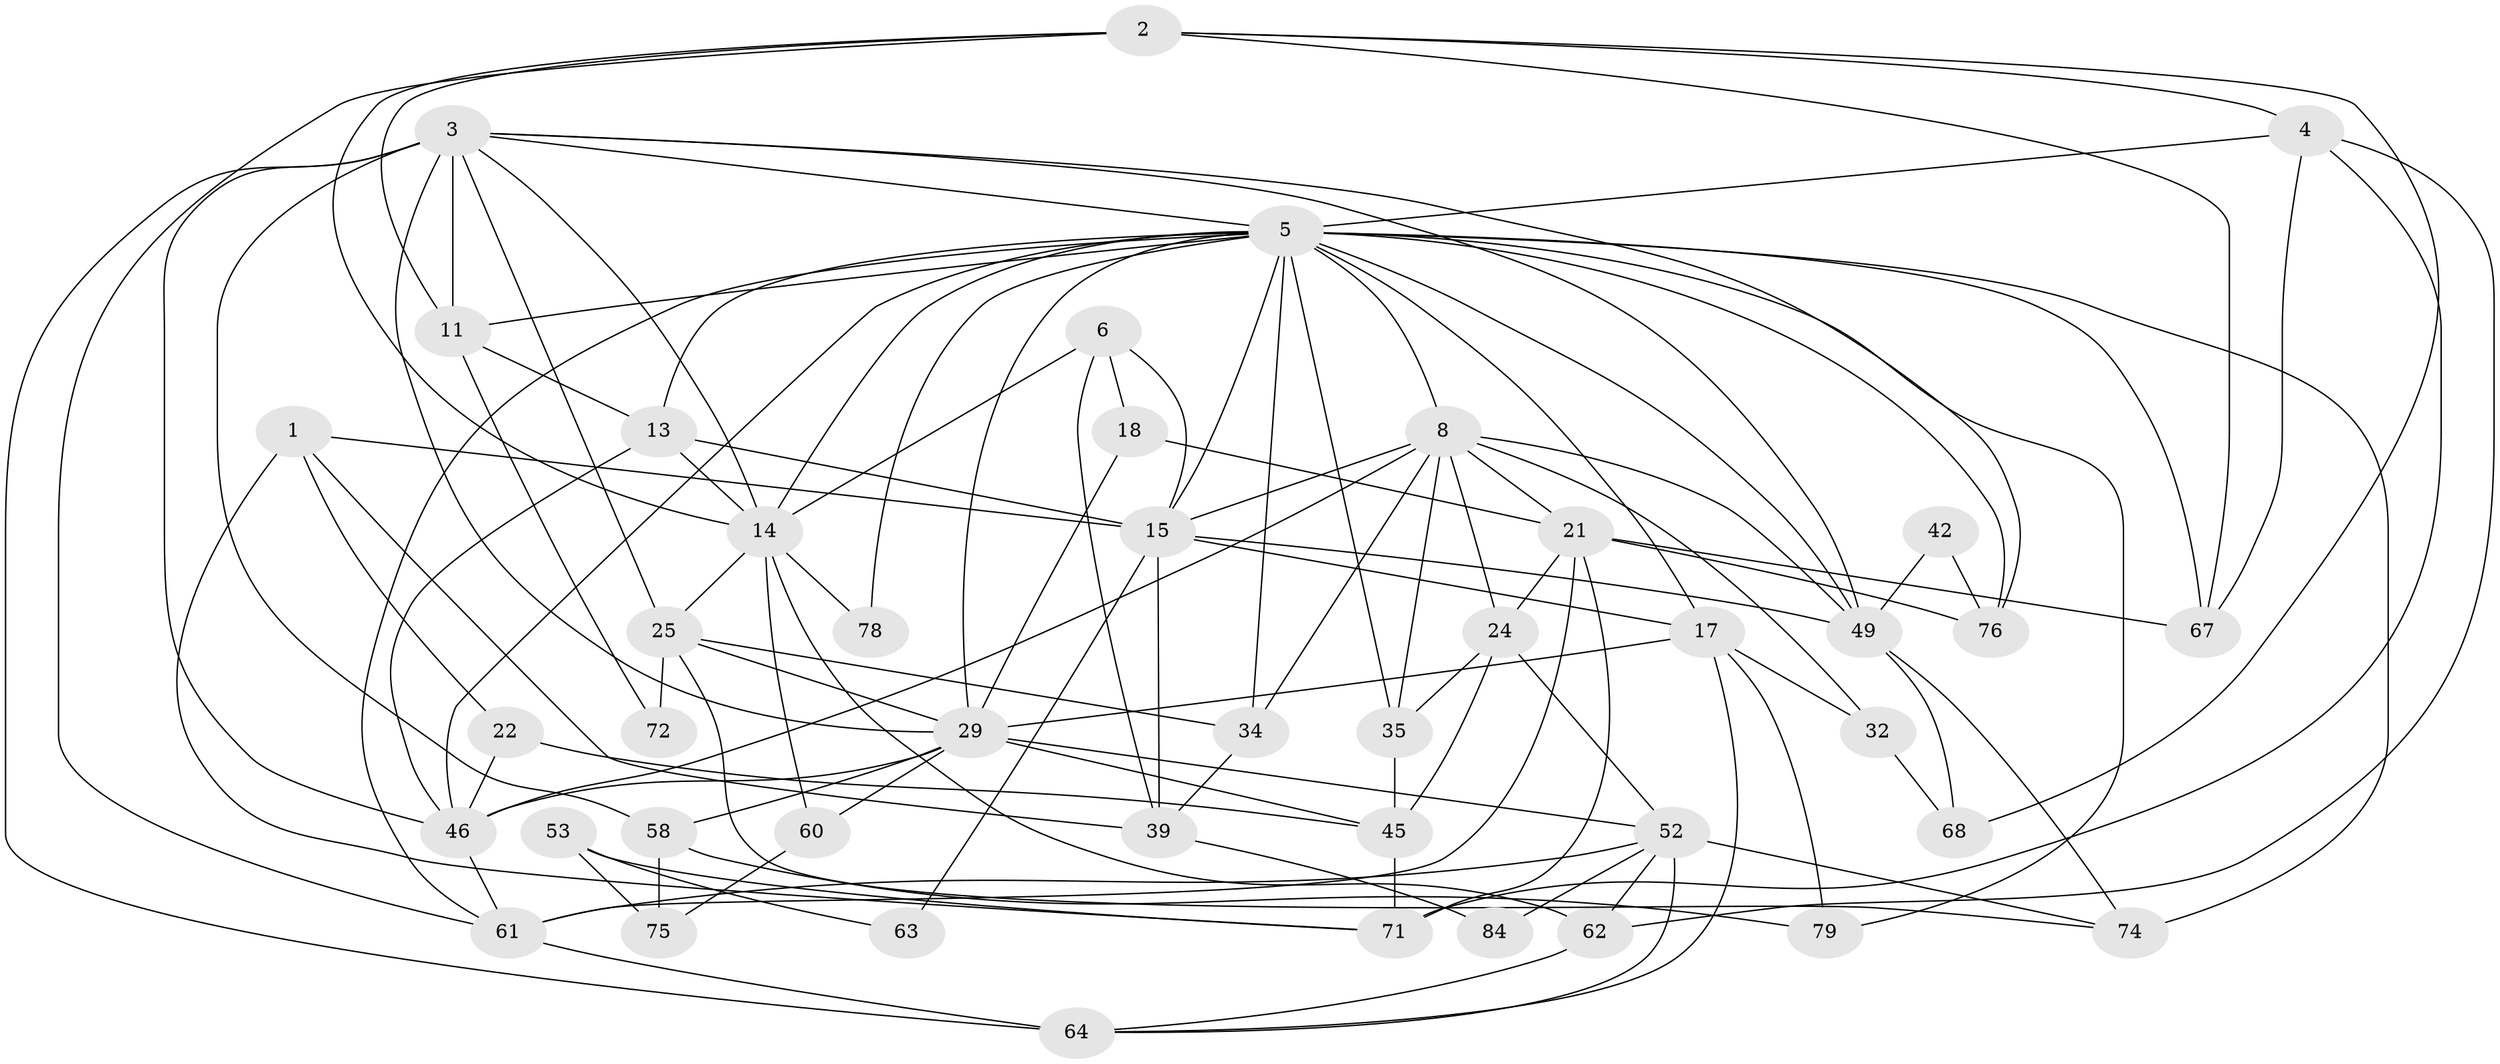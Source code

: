 // original degree distribution, {2: 0.13636363636363635, 3: 0.26136363636363635, 5: 0.22727272727272727, 4: 0.23863636363636365, 6: 0.10227272727272728, 7: 0.03409090909090909}
// Generated by graph-tools (version 1.1) at 2025/15/03/09/25 04:15:19]
// undirected, 44 vertices, 114 edges
graph export_dot {
graph [start="1"]
  node [color=gray90,style=filled];
  1 [super="+10"];
  2 [super="+86+47"];
  3 [super="+27+7"];
  4 [super="+77"];
  5 [super="+40+57+16"];
  6 [super="+51"];
  8 [super="+54+20"];
  11 [super="+48"];
  13 [super="+87"];
  14 [super="+30+38"];
  15 [super="+41+36"];
  17 [super="+33+69"];
  18;
  21 [super="+28"];
  22;
  24 [super="+70"];
  25 [super="+43+83"];
  29 [super="+31+44+81"];
  32 [super="+37"];
  34;
  35;
  39 [super="+85"];
  42;
  45 [super="+55"];
  46;
  49 [super="+80"];
  52 [super="+82"];
  53;
  58;
  60;
  61 [super="+88"];
  62;
  63;
  64;
  67;
  68;
  71;
  72;
  74;
  75;
  76;
  78;
  79;
  84;
  1 -- 71;
  1 -- 22;
  1 -- 39;
  1 -- 15;
  2 -- 67;
  2 -- 4;
  2 -- 68;
  2 -- 14;
  2 -- 61;
  2 -- 11;
  3 -- 5 [weight=3];
  3 -- 64 [weight=2];
  3 -- 49;
  3 -- 11;
  3 -- 76;
  3 -- 46;
  3 -- 14;
  3 -- 25;
  3 -- 58 [weight=2];
  3 -- 29 [weight=2];
  4 -- 67;
  4 -- 71;
  4 -- 62;
  4 -- 5;
  5 -- 8 [weight=2];
  5 -- 46;
  5 -- 15;
  5 -- 78;
  5 -- 61;
  5 -- 29 [weight=2];
  5 -- 17 [weight=2];
  5 -- 34;
  5 -- 13;
  5 -- 67;
  5 -- 35;
  5 -- 74;
  5 -- 11;
  5 -- 76;
  5 -- 79;
  5 -- 49;
  5 -- 14;
  6 -- 18;
  6 -- 15;
  6 -- 14;
  6 -- 39;
  8 -- 46;
  8 -- 24;
  8 -- 32;
  8 -- 49;
  8 -- 34;
  8 -- 35;
  8 -- 21;
  8 -- 15;
  11 -- 72;
  11 -- 13;
  13 -- 46;
  13 -- 14 [weight=2];
  13 -- 15 [weight=2];
  14 -- 62;
  14 -- 78;
  14 -- 25;
  14 -- 60;
  15 -- 17;
  15 -- 49;
  15 -- 39;
  15 -- 63;
  17 -- 64;
  17 -- 79;
  17 -- 29;
  17 -- 32;
  18 -- 29;
  18 -- 21;
  21 -- 24;
  21 -- 71 [weight=2];
  21 -- 67;
  21 -- 76;
  21 -- 61;
  22 -- 46;
  22 -- 45;
  24 -- 45 [weight=2];
  24 -- 35;
  24 -- 52;
  25 -- 29 [weight=2];
  25 -- 72;
  25 -- 74;
  25 -- 34;
  29 -- 52;
  29 -- 60;
  29 -- 58;
  29 -- 45;
  29 -- 46;
  32 -- 68;
  34 -- 39;
  35 -- 45;
  39 -- 84;
  42 -- 76;
  42 -- 49;
  45 -- 71;
  46 -- 61;
  49 -- 74;
  49 -- 68;
  52 -- 64;
  52 -- 74;
  52 -- 84;
  52 -- 62;
  52 -- 61;
  53 -- 71;
  53 -- 75;
  53 -- 63;
  58 -- 75;
  58 -- 79;
  60 -- 75;
  61 -- 64;
  62 -- 64;
}
